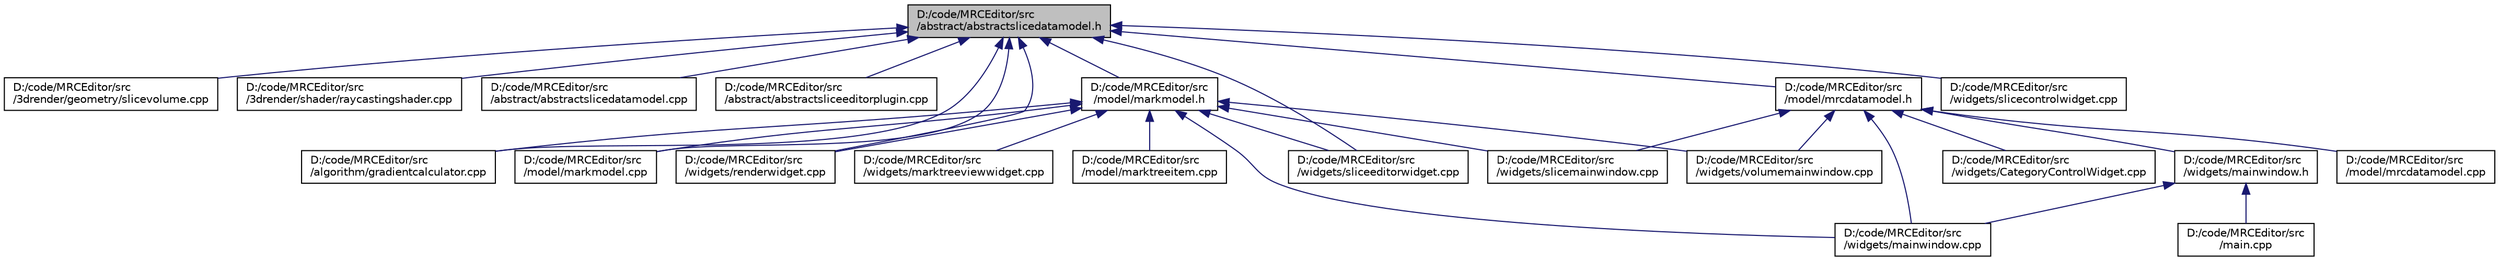 digraph "D:/code/MRCEditor/src/abstract/abstractslicedatamodel.h"
{
  edge [fontname="Helvetica",fontsize="10",labelfontname="Helvetica",labelfontsize="10"];
  node [fontname="Helvetica",fontsize="10",shape=record];
  Node2 [label="D:/code/MRCEditor/src\l/abstract/abstractslicedatamodel.h",height=0.2,width=0.4,color="black", fillcolor="grey75", style="filled", fontcolor="black"];
  Node2 -> Node3 [dir="back",color="midnightblue",fontsize="10",style="solid",fontname="Helvetica"];
  Node3 [label="D:/code/MRCEditor/src\l/3drender/geometry/slicevolume.cpp",height=0.2,width=0.4,color="black", fillcolor="white", style="filled",URL="$slicevolume_8cpp.html"];
  Node2 -> Node4 [dir="back",color="midnightblue",fontsize="10",style="solid",fontname="Helvetica"];
  Node4 [label="D:/code/MRCEditor/src\l/3drender/shader/raycastingshader.cpp",height=0.2,width=0.4,color="black", fillcolor="white", style="filled",URL="$raycastingshader_8cpp.html"];
  Node2 -> Node5 [dir="back",color="midnightblue",fontsize="10",style="solid",fontname="Helvetica"];
  Node5 [label="D:/code/MRCEditor/src\l/abstract/abstractslicedatamodel.cpp",height=0.2,width=0.4,color="black", fillcolor="white", style="filled",URL="$abstractslicedatamodel_8cpp.html"];
  Node2 -> Node6 [dir="back",color="midnightblue",fontsize="10",style="solid",fontname="Helvetica"];
  Node6 [label="D:/code/MRCEditor/src\l/abstract/abstractsliceeditorplugin.cpp",height=0.2,width=0.4,color="black", fillcolor="white", style="filled",URL="$abstractsliceeditorplugin_8cpp.html"];
  Node2 -> Node7 [dir="back",color="midnightblue",fontsize="10",style="solid",fontname="Helvetica"];
  Node7 [label="D:/code/MRCEditor/src\l/algorithm/gradientcalculator.cpp",height=0.2,width=0.4,color="black", fillcolor="white", style="filled",URL="$gradientcalculator_8cpp.html"];
  Node2 -> Node8 [dir="back",color="midnightblue",fontsize="10",style="solid",fontname="Helvetica"];
  Node8 [label="D:/code/MRCEditor/src\l/model/markmodel.h",height=0.2,width=0.4,color="black", fillcolor="white", style="filled",URL="$markmodel_8h.html"];
  Node8 -> Node7 [dir="back",color="midnightblue",fontsize="10",style="solid",fontname="Helvetica"];
  Node8 -> Node9 [dir="back",color="midnightblue",fontsize="10",style="solid",fontname="Helvetica"];
  Node9 [label="D:/code/MRCEditor/src\l/model/markmodel.cpp",height=0.2,width=0.4,color="black", fillcolor="white", style="filled",URL="$markmodel_8cpp.html"];
  Node8 -> Node10 [dir="back",color="midnightblue",fontsize="10",style="solid",fontname="Helvetica"];
  Node10 [label="D:/code/MRCEditor/src\l/model/marktreeitem.cpp",height=0.2,width=0.4,color="black", fillcolor="white", style="filled",URL="$marktreeitem_8cpp.html"];
  Node8 -> Node11 [dir="back",color="midnightblue",fontsize="10",style="solid",fontname="Helvetica"];
  Node11 [label="D:/code/MRCEditor/src\l/widgets/mainwindow.cpp",height=0.2,width=0.4,color="black", fillcolor="white", style="filled",URL="$mainwindow_8cpp.html"];
  Node8 -> Node12 [dir="back",color="midnightblue",fontsize="10",style="solid",fontname="Helvetica"];
  Node12 [label="D:/code/MRCEditor/src\l/widgets/marktreeviewwidget.cpp",height=0.2,width=0.4,color="black", fillcolor="white", style="filled",URL="$marktreeviewwidget_8cpp.html"];
  Node8 -> Node13 [dir="back",color="midnightblue",fontsize="10",style="solid",fontname="Helvetica"];
  Node13 [label="D:/code/MRCEditor/src\l/widgets/renderwidget.cpp",height=0.2,width=0.4,color="black", fillcolor="white", style="filled",URL="$renderwidget_8cpp.html"];
  Node8 -> Node14 [dir="back",color="midnightblue",fontsize="10",style="solid",fontname="Helvetica"];
  Node14 [label="D:/code/MRCEditor/src\l/widgets/sliceeditorwidget.cpp",height=0.2,width=0.4,color="black", fillcolor="white", style="filled",URL="$sliceeditorwidget_8cpp.html"];
  Node8 -> Node15 [dir="back",color="midnightblue",fontsize="10",style="solid",fontname="Helvetica"];
  Node15 [label="D:/code/MRCEditor/src\l/widgets/slicemainwindow.cpp",height=0.2,width=0.4,color="black", fillcolor="white", style="filled",URL="$slicemainwindow_8cpp.html"];
  Node8 -> Node16 [dir="back",color="midnightblue",fontsize="10",style="solid",fontname="Helvetica"];
  Node16 [label="D:/code/MRCEditor/src\l/widgets/volumemainwindow.cpp",height=0.2,width=0.4,color="black", fillcolor="white", style="filled",URL="$volumemainwindow_8cpp.html"];
  Node2 -> Node9 [dir="back",color="midnightblue",fontsize="10",style="solid",fontname="Helvetica"];
  Node2 -> Node17 [dir="back",color="midnightblue",fontsize="10",style="solid",fontname="Helvetica"];
  Node17 [label="D:/code/MRCEditor/src\l/model/mrcdatamodel.h",height=0.2,width=0.4,color="black", fillcolor="white", style="filled",URL="$mrcdatamodel_8h.html"];
  Node17 -> Node18 [dir="back",color="midnightblue",fontsize="10",style="solid",fontname="Helvetica"];
  Node18 [label="D:/code/MRCEditor/src\l/widgets/mainwindow.h",height=0.2,width=0.4,color="black", fillcolor="white", style="filled",URL="$mainwindow_8h.html"];
  Node18 -> Node19 [dir="back",color="midnightblue",fontsize="10",style="solid",fontname="Helvetica"];
  Node19 [label="D:/code/MRCEditor/src\l/main.cpp",height=0.2,width=0.4,color="black", fillcolor="white", style="filled",URL="$main_8cpp.html"];
  Node18 -> Node11 [dir="back",color="midnightblue",fontsize="10",style="solid",fontname="Helvetica"];
  Node17 -> Node20 [dir="back",color="midnightblue",fontsize="10",style="solid",fontname="Helvetica"];
  Node20 [label="D:/code/MRCEditor/src\l/model/mrcdatamodel.cpp",height=0.2,width=0.4,color="black", fillcolor="white", style="filled",URL="$mrcdatamodel_8cpp.html"];
  Node17 -> Node21 [dir="back",color="midnightblue",fontsize="10",style="solid",fontname="Helvetica"];
  Node21 [label="D:/code/MRCEditor/src\l/widgets/CategoryControlWidget.cpp",height=0.2,width=0.4,color="black", fillcolor="white", style="filled",URL="$_category_control_widget_8cpp.html"];
  Node17 -> Node11 [dir="back",color="midnightblue",fontsize="10",style="solid",fontname="Helvetica"];
  Node17 -> Node15 [dir="back",color="midnightblue",fontsize="10",style="solid",fontname="Helvetica"];
  Node17 -> Node16 [dir="back",color="midnightblue",fontsize="10",style="solid",fontname="Helvetica"];
  Node2 -> Node13 [dir="back",color="midnightblue",fontsize="10",style="solid",fontname="Helvetica"];
  Node2 -> Node22 [dir="back",color="midnightblue",fontsize="10",style="solid",fontname="Helvetica"];
  Node22 [label="D:/code/MRCEditor/src\l/widgets/slicecontrolwidget.cpp",height=0.2,width=0.4,color="black", fillcolor="white", style="filled",URL="$slicecontrolwidget_8cpp.html"];
  Node2 -> Node14 [dir="back",color="midnightblue",fontsize="10",style="solid",fontname="Helvetica"];
}
